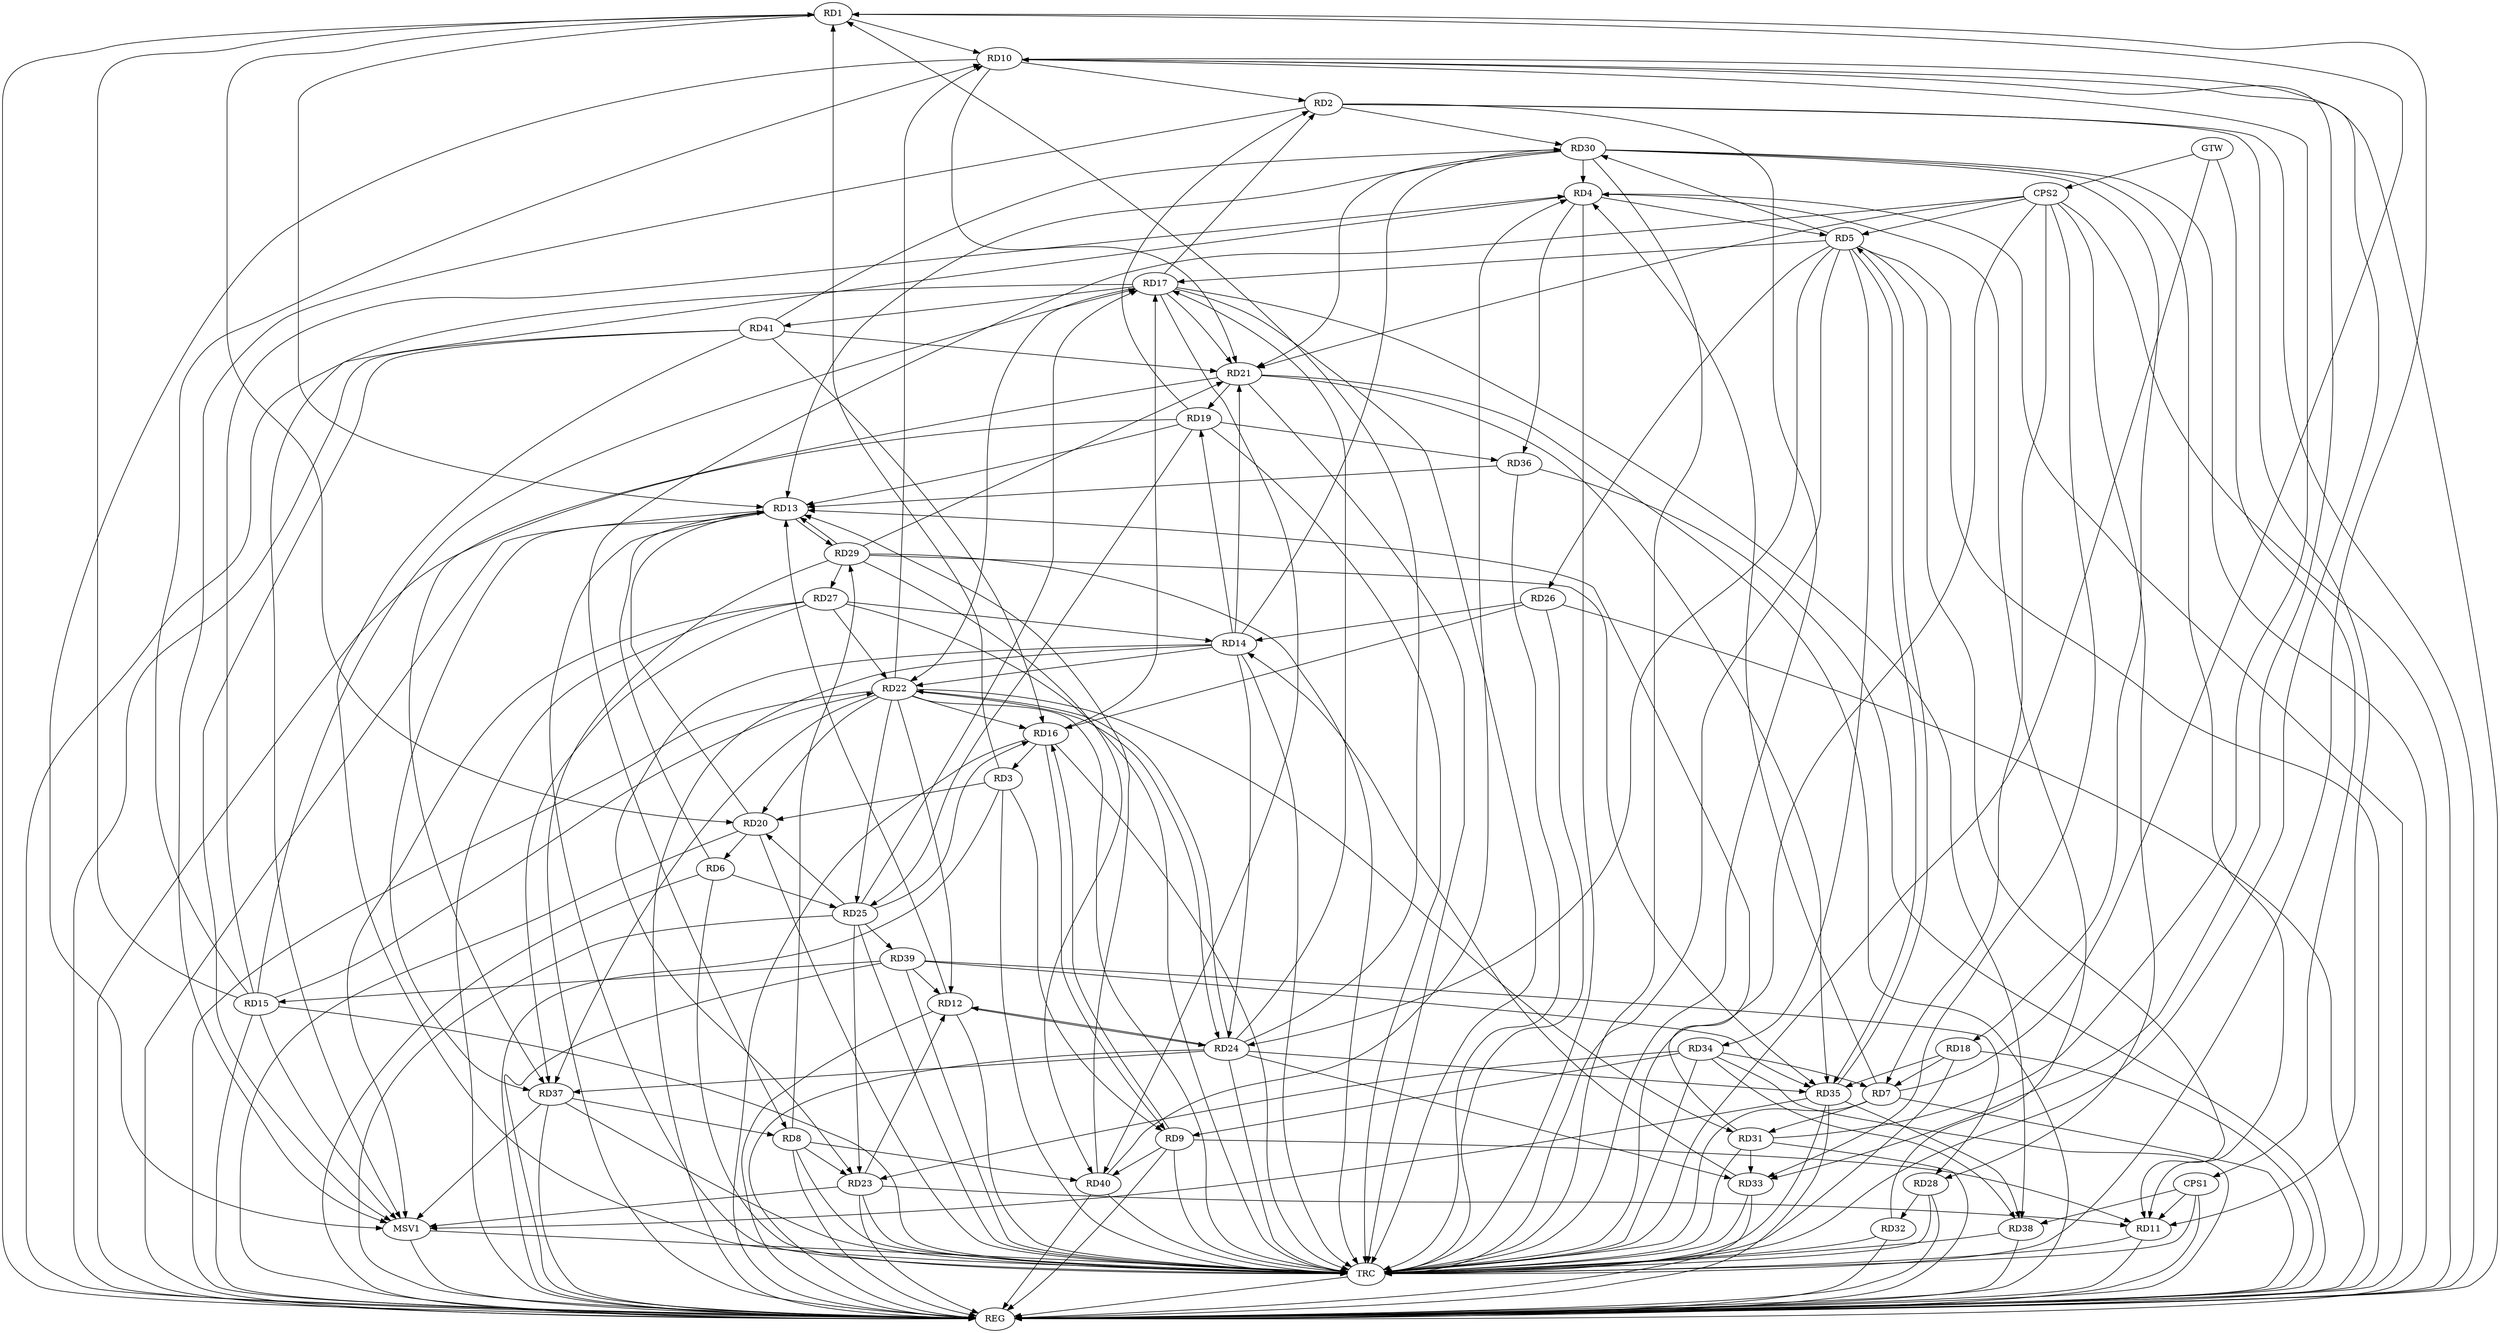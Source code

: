 strict digraph G {
  RD1 [ label="RD1" ];
  RD2 [ label="RD2" ];
  RD3 [ label="RD3" ];
  RD4 [ label="RD4" ];
  RD5 [ label="RD5" ];
  RD6 [ label="RD6" ];
  RD7 [ label="RD7" ];
  RD8 [ label="RD8" ];
  RD9 [ label="RD9" ];
  RD10 [ label="RD10" ];
  RD11 [ label="RD11" ];
  RD12 [ label="RD12" ];
  RD13 [ label="RD13" ];
  RD14 [ label="RD14" ];
  RD15 [ label="RD15" ];
  RD16 [ label="RD16" ];
  RD17 [ label="RD17" ];
  RD18 [ label="RD18" ];
  RD19 [ label="RD19" ];
  RD20 [ label="RD20" ];
  RD21 [ label="RD21" ];
  RD22 [ label="RD22" ];
  RD23 [ label="RD23" ];
  RD24 [ label="RD24" ];
  RD25 [ label="RD25" ];
  RD26 [ label="RD26" ];
  RD27 [ label="RD27" ];
  RD28 [ label="RD28" ];
  RD29 [ label="RD29" ];
  RD30 [ label="RD30" ];
  RD31 [ label="RD31" ];
  RD32 [ label="RD32" ];
  RD33 [ label="RD33" ];
  RD34 [ label="RD34" ];
  RD35 [ label="RD35" ];
  RD36 [ label="RD36" ];
  RD37 [ label="RD37" ];
  RD38 [ label="RD38" ];
  RD39 [ label="RD39" ];
  RD40 [ label="RD40" ];
  RD41 [ label="RD41" ];
  CPS1 [ label="CPS1" ];
  CPS2 [ label="CPS2" ];
  GTW [ label="GTW" ];
  REG [ label="REG" ];
  TRC [ label="TRC" ];
  MSV1 [ label="MSV1" ];
  RD3 -> RD1;
  RD7 -> RD1;
  RD1 -> RD10;
  RD15 -> RD1;
  RD1 -> RD20;
  RD24 -> RD1;
  RD10 -> RD2;
  RD2 -> RD11;
  RD17 -> RD2;
  RD19 -> RD2;
  RD2 -> RD30;
  RD3 -> RD9;
  RD16 -> RD3;
  RD3 -> RD20;
  RD4 -> RD5;
  RD7 -> RD4;
  RD15 -> RD4;
  RD30 -> RD4;
  RD32 -> RD4;
  RD4 -> RD36;
  RD40 -> RD4;
  RD5 -> RD11;
  RD5 -> RD17;
  RD5 -> RD24;
  RD5 -> RD26;
  RD5 -> RD30;
  RD5 -> RD34;
  RD5 -> RD35;
  RD35 -> RD5;
  RD20 -> RD6;
  RD6 -> RD25;
  RD18 -> RD7;
  RD7 -> RD31;
  RD34 -> RD7;
  RD8 -> RD23;
  RD8 -> RD29;
  RD37 -> RD8;
  RD8 -> RD40;
  RD9 -> RD11;
  RD9 -> RD16;
  RD16 -> RD9;
  RD34 -> RD9;
  RD9 -> RD40;
  RD15 -> RD10;
  RD10 -> RD21;
  RD22 -> RD10;
  RD31 -> RD10;
  RD10 -> RD33;
  RD23 -> RD11;
  RD30 -> RD11;
  RD22 -> RD12;
  RD23 -> RD12;
  RD12 -> RD24;
  RD24 -> RD12;
  RD39 -> RD12;
  RD13 -> RD29;
  RD13 -> RD37;
  RD14 -> RD19;
  RD14 -> RD21;
  RD14 -> RD22;
  RD14 -> RD23;
  RD14 -> RD24;
  RD26 -> RD14;
  RD27 -> RD14;
  RD14 -> RD30;
  RD33 -> RD14;
  RD15 -> RD17;
  RD15 -> RD22;
  RD39 -> RD15;
  RD16 -> RD17;
  RD22 -> RD16;
  RD25 -> RD16;
  RD26 -> RD16;
  RD41 -> RD16;
  RD17 -> RD21;
  RD17 -> RD22;
  RD24 -> RD17;
  RD25 -> RD17;
  RD17 -> RD38;
  RD17 -> RD40;
  RD17 -> RD41;
  RD30 -> RD18;
  RD18 -> RD35;
  RD21 -> RD19;
  RD19 -> RD25;
  RD19 -> RD36;
  RD22 -> RD20;
  RD25 -> RD20;
  RD29 -> RD21;
  RD30 -> RD21;
  RD21 -> RD35;
  RD21 -> RD37;
  RD41 -> RD21;
  RD22 -> RD24;
  RD24 -> RD22;
  RD22 -> RD25;
  RD27 -> RD22;
  RD22 -> RD31;
  RD22 -> RD37;
  RD25 -> RD23;
  RD34 -> RD23;
  RD24 -> RD33;
  RD24 -> RD35;
  RD24 -> RD37;
  RD25 -> RD39;
  RD29 -> RD27;
  RD27 -> RD37;
  RD28 -> RD32;
  RD39 -> RD28;
  RD29 -> RD35;
  RD29 -> RD40;
  RD41 -> RD30;
  RD31 -> RD33;
  RD34 -> RD38;
  RD35 -> RD38;
  RD39 -> RD35;
  CPS1 -> RD11;
  CPS1 -> RD38;
  CPS2 -> RD5;
  CPS2 -> RD8;
  CPS2 -> RD28;
  CPS2 -> RD33;
  CPS2 -> RD21;
  CPS2 -> RD7;
  GTW -> CPS1;
  GTW -> CPS2;
  RD1 -> REG;
  RD2 -> REG;
  RD3 -> REG;
  RD4 -> REG;
  RD5 -> REG;
  RD6 -> REG;
  RD7 -> REG;
  RD8 -> REG;
  RD9 -> REG;
  RD10 -> REG;
  RD11 -> REG;
  RD12 -> REG;
  RD13 -> REG;
  RD14 -> REG;
  RD15 -> REG;
  RD16 -> REG;
  RD17 -> REG;
  RD18 -> REG;
  RD19 -> REG;
  RD20 -> REG;
  RD21 -> REG;
  RD22 -> REG;
  RD23 -> REG;
  RD24 -> REG;
  RD25 -> REG;
  RD26 -> REG;
  RD27 -> REG;
  RD28 -> REG;
  RD29 -> REG;
  RD30 -> REG;
  RD31 -> REG;
  RD32 -> REG;
  RD33 -> REG;
  RD34 -> REG;
  RD35 -> REG;
  RD36 -> REG;
  RD37 -> REG;
  RD38 -> REG;
  RD39 -> REG;
  RD40 -> REG;
  RD41 -> REG;
  CPS1 -> REG;
  CPS2 -> REG;
  RD1 -> TRC;
  RD2 -> TRC;
  RD3 -> TRC;
  RD4 -> TRC;
  RD5 -> TRC;
  RD6 -> TRC;
  RD7 -> TRC;
  RD8 -> TRC;
  RD9 -> TRC;
  RD10 -> TRC;
  RD11 -> TRC;
  RD12 -> TRC;
  RD13 -> TRC;
  RD14 -> TRC;
  RD15 -> TRC;
  RD16 -> TRC;
  RD17 -> TRC;
  RD18 -> TRC;
  RD19 -> TRC;
  RD20 -> TRC;
  RD21 -> TRC;
  RD22 -> TRC;
  RD23 -> TRC;
  RD24 -> TRC;
  RD25 -> TRC;
  RD26 -> TRC;
  RD27 -> TRC;
  RD28 -> TRC;
  RD29 -> TRC;
  RD30 -> TRC;
  RD31 -> TRC;
  RD32 -> TRC;
  RD33 -> TRC;
  RD34 -> TRC;
  RD35 -> TRC;
  RD36 -> TRC;
  RD37 -> TRC;
  RD38 -> TRC;
  RD39 -> TRC;
  RD40 -> TRC;
  RD41 -> TRC;
  CPS1 -> TRC;
  CPS2 -> TRC;
  GTW -> TRC;
  TRC -> REG;
  RD29 -> RD13;
  RD20 -> RD13;
  RD30 -> RD13;
  RD19 -> RD13;
  RD40 -> RD13;
  RD12 -> RD13;
  RD6 -> RD13;
  RD36 -> RD13;
  RD31 -> RD13;
  RD1 -> RD13;
  RD2 -> MSV1;
  RD4 -> MSV1;
  RD10 -> MSV1;
  RD15 -> MSV1;
  RD23 -> MSV1;
  RD27 -> MSV1;
  RD35 -> MSV1;
  RD41 -> MSV1;
  RD37 -> MSV1;
  MSV1 -> REG;
  MSV1 -> TRC;
}
